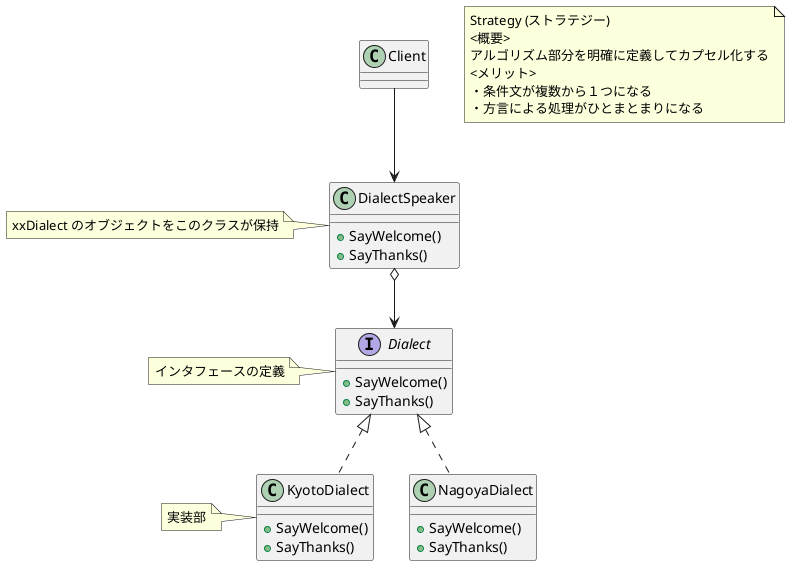 @startuml

note as N1
  Strategy (ストラテジー)
  <概要>
  アルゴリズム部分を明確に定義してカプセル化する
  <メリット>
  ・条件文が複数から１つになる
  ・方言による処理がひとまとまりになる
end note

Interface Dialect {
  + SayWelcome()
  + SayThanks()
}

note left of Dialect : インタフェースの定義

class KyotoDialect {
  + SayWelcome()
  + SayThanks()
}

class NagoyaDialect {
  + SayWelcome()
  + SayThanks()
}

note left of KyotoDialect : 実装部

class DialectSpeaker {
  + SayWelcome()
  + SayThanks()
}

note left of DialectSpeaker : xxDialect のオブジェクトをこのクラスが保持


class Client {
}




Client --> DialectSpeaker
DialectSpeaker o--> Dialect
Dialect <|.. NagoyaDialect
Dialect <|.. KyotoDialect

@enduml